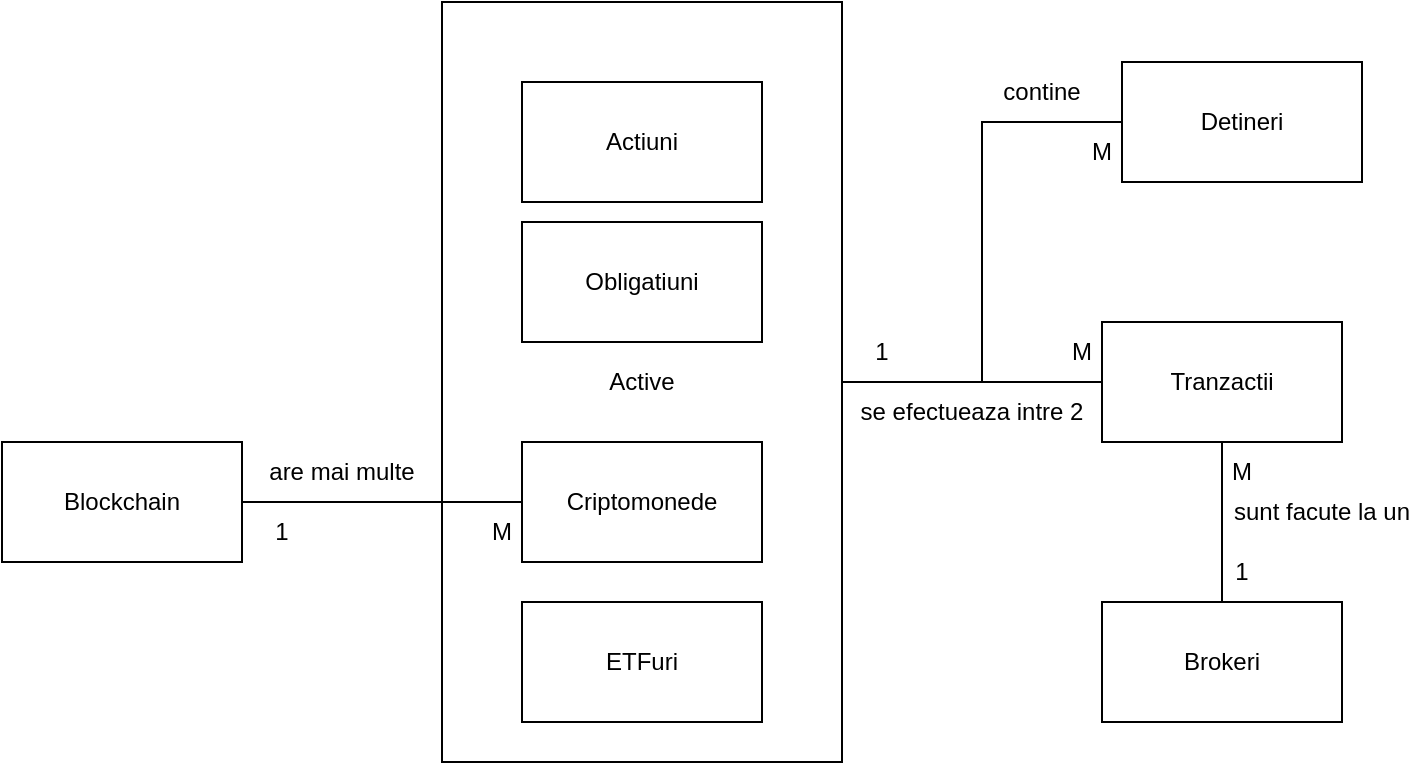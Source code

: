 <mxfile version="22.1.18" type="github">
  <diagram id="R2lEEEUBdFMjLlhIrx00" name="Page-1">
    <mxGraphModel dx="794" dy="458" grid="1" gridSize="10" guides="1" tooltips="1" connect="1" arrows="1" fold="1" page="1" pageScale="1" pageWidth="850" pageHeight="1100" math="0" shadow="0" extFonts="Permanent Marker^https://fonts.googleapis.com/css?family=Permanent+Marker">
      <root>
        <mxCell id="0" />
        <mxCell id="1" parent="0" />
        <mxCell id="wE6OEuBswiEwMVIbf5wJ-4" value="" style="edgeStyle=orthogonalEdgeStyle;rounded=0;orthogonalLoop=1;jettySize=auto;html=1;endArrow=none;endFill=0;" edge="1" parent="1" source="wE6OEuBswiEwMVIbf5wJ-1" target="wE6OEuBswiEwMVIbf5wJ-3">
          <mxGeometry relative="1" as="geometry" />
        </mxCell>
        <mxCell id="wE6OEuBswiEwMVIbf5wJ-1" value="Active" style="rounded=0;whiteSpace=wrap;html=1;" vertex="1" parent="1">
          <mxGeometry x="240" y="40" width="200" height="380" as="geometry" />
        </mxCell>
        <mxCell id="wE6OEuBswiEwMVIbf5wJ-6" value="" style="edgeStyle=orthogonalEdgeStyle;rounded=0;orthogonalLoop=1;jettySize=auto;html=1;endArrow=none;endFill=0;" edge="1" parent="1" source="wE6OEuBswiEwMVIbf5wJ-3" target="wE6OEuBswiEwMVIbf5wJ-5">
          <mxGeometry relative="1" as="geometry" />
        </mxCell>
        <mxCell id="wE6OEuBswiEwMVIbf5wJ-3" value="Tranzactii" style="rounded=0;whiteSpace=wrap;html=1;" vertex="1" parent="1">
          <mxGeometry x="570" y="200" width="120" height="60" as="geometry" />
        </mxCell>
        <mxCell id="wE6OEuBswiEwMVIbf5wJ-5" value="Brokeri" style="rounded=0;whiteSpace=wrap;html=1;" vertex="1" parent="1">
          <mxGeometry x="570" y="340" width="120" height="60" as="geometry" />
        </mxCell>
        <mxCell id="wE6OEuBswiEwMVIbf5wJ-8" value="Actiuni" style="rounded=0;whiteSpace=wrap;html=1;" vertex="1" parent="1">
          <mxGeometry x="280" y="80" width="120" height="60" as="geometry" />
        </mxCell>
        <mxCell id="wE6OEuBswiEwMVIbf5wJ-9" value="Obligatiuni" style="rounded=0;whiteSpace=wrap;html=1;" vertex="1" parent="1">
          <mxGeometry x="280" y="150" width="120" height="60" as="geometry" />
        </mxCell>
        <mxCell id="wE6OEuBswiEwMVIbf5wJ-10" value="Criptomonede" style="rounded=0;whiteSpace=wrap;html=1;" vertex="1" parent="1">
          <mxGeometry x="280" y="260" width="120" height="60" as="geometry" />
        </mxCell>
        <mxCell id="wE6OEuBswiEwMVIbf5wJ-11" value="ETFuri" style="rounded=0;whiteSpace=wrap;html=1;" vertex="1" parent="1">
          <mxGeometry x="280" y="340" width="120" height="60" as="geometry" />
        </mxCell>
        <mxCell id="wE6OEuBswiEwMVIbf5wJ-13" value="" style="edgeStyle=orthogonalEdgeStyle;rounded=0;orthogonalLoop=1;jettySize=auto;html=1;endArrow=none;endFill=0;" edge="1" parent="1" source="wE6OEuBswiEwMVIbf5wJ-12" target="wE6OEuBswiEwMVIbf5wJ-1">
          <mxGeometry relative="1" as="geometry" />
        </mxCell>
        <mxCell id="wE6OEuBswiEwMVIbf5wJ-12" value="Detineri" style="rounded=0;whiteSpace=wrap;html=1;" vertex="1" parent="1">
          <mxGeometry x="580" y="70" width="120" height="60" as="geometry" />
        </mxCell>
        <mxCell id="wE6OEuBswiEwMVIbf5wJ-15" value="" style="edgeStyle=orthogonalEdgeStyle;rounded=0;orthogonalLoop=1;jettySize=auto;html=1;endArrow=none;endFill=0;" edge="1" parent="1" source="wE6OEuBswiEwMVIbf5wJ-14" target="wE6OEuBswiEwMVIbf5wJ-10">
          <mxGeometry relative="1" as="geometry" />
        </mxCell>
        <mxCell id="wE6OEuBswiEwMVIbf5wJ-14" value="Blockchain" style="rounded=0;whiteSpace=wrap;html=1;" vertex="1" parent="1">
          <mxGeometry x="20" y="260" width="120" height="60" as="geometry" />
        </mxCell>
        <mxCell id="wE6OEuBswiEwMVIbf5wJ-16" value="sunt facute la un" style="text;html=1;strokeColor=none;fillColor=none;align=center;verticalAlign=middle;whiteSpace=wrap;rounded=0;" vertex="1" parent="1">
          <mxGeometry x="630" y="280" width="100" height="30" as="geometry" />
        </mxCell>
        <mxCell id="wE6OEuBswiEwMVIbf5wJ-18" value="se efectueaza intre 2" style="text;html=1;strokeColor=none;fillColor=none;align=center;verticalAlign=middle;whiteSpace=wrap;rounded=0;" vertex="1" parent="1">
          <mxGeometry x="440" y="230" width="130" height="30" as="geometry" />
        </mxCell>
        <mxCell id="wE6OEuBswiEwMVIbf5wJ-19" value="are mai multe" style="text;html=1;strokeColor=none;fillColor=none;align=center;verticalAlign=middle;whiteSpace=wrap;rounded=0;" vertex="1" parent="1">
          <mxGeometry x="150" y="260" width="80" height="30" as="geometry" />
        </mxCell>
        <mxCell id="wE6OEuBswiEwMVIbf5wJ-20" value="contine" style="text;html=1;strokeColor=none;fillColor=none;align=center;verticalAlign=middle;whiteSpace=wrap;rounded=0;" vertex="1" parent="1">
          <mxGeometry x="510" y="70" width="60" height="30" as="geometry" />
        </mxCell>
        <mxCell id="wE6OEuBswiEwMVIbf5wJ-21" value="1" style="text;html=1;strokeColor=none;fillColor=none;align=center;verticalAlign=middle;whiteSpace=wrap;rounded=0;" vertex="1" parent="1">
          <mxGeometry x="610" y="310" width="60" height="30" as="geometry" />
        </mxCell>
        <mxCell id="wE6OEuBswiEwMVIbf5wJ-22" value="M" style="text;html=1;strokeColor=none;fillColor=none;align=center;verticalAlign=middle;whiteSpace=wrap;rounded=0;" vertex="1" parent="1">
          <mxGeometry x="610" y="260" width="60" height="30" as="geometry" />
        </mxCell>
        <mxCell id="wE6OEuBswiEwMVIbf5wJ-23" value="M" style="text;html=1;strokeColor=none;fillColor=none;align=center;verticalAlign=middle;whiteSpace=wrap;rounded=0;" vertex="1" parent="1">
          <mxGeometry x="540" y="100" width="60" height="30" as="geometry" />
        </mxCell>
        <mxCell id="wE6OEuBswiEwMVIbf5wJ-24" value="1" style="text;html=1;strokeColor=none;fillColor=none;align=center;verticalAlign=middle;whiteSpace=wrap;rounded=0;" vertex="1" parent="1">
          <mxGeometry x="440" y="200" width="40" height="30" as="geometry" />
        </mxCell>
        <mxCell id="wE6OEuBswiEwMVIbf5wJ-25" value="M" style="text;html=1;strokeColor=none;fillColor=none;align=center;verticalAlign=middle;whiteSpace=wrap;rounded=0;" vertex="1" parent="1">
          <mxGeometry x="530" y="200" width="60" height="30" as="geometry" />
        </mxCell>
        <mxCell id="wE6OEuBswiEwMVIbf5wJ-26" value="M" style="text;html=1;strokeColor=none;fillColor=none;align=center;verticalAlign=middle;whiteSpace=wrap;rounded=0;" vertex="1" parent="1">
          <mxGeometry x="240" y="290" width="60" height="30" as="geometry" />
        </mxCell>
        <mxCell id="wE6OEuBswiEwMVIbf5wJ-27" value="1" style="text;html=1;strokeColor=none;fillColor=none;align=center;verticalAlign=middle;whiteSpace=wrap;rounded=0;" vertex="1" parent="1">
          <mxGeometry x="130" y="290" width="60" height="30" as="geometry" />
        </mxCell>
      </root>
    </mxGraphModel>
  </diagram>
</mxfile>
